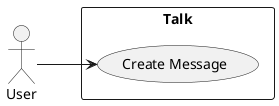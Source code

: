 @startuml
left to right direction

actor "User" as user

rectangle Talk {
    usecase "Create Message" as UC1
}

user -->  UC1

@enduml